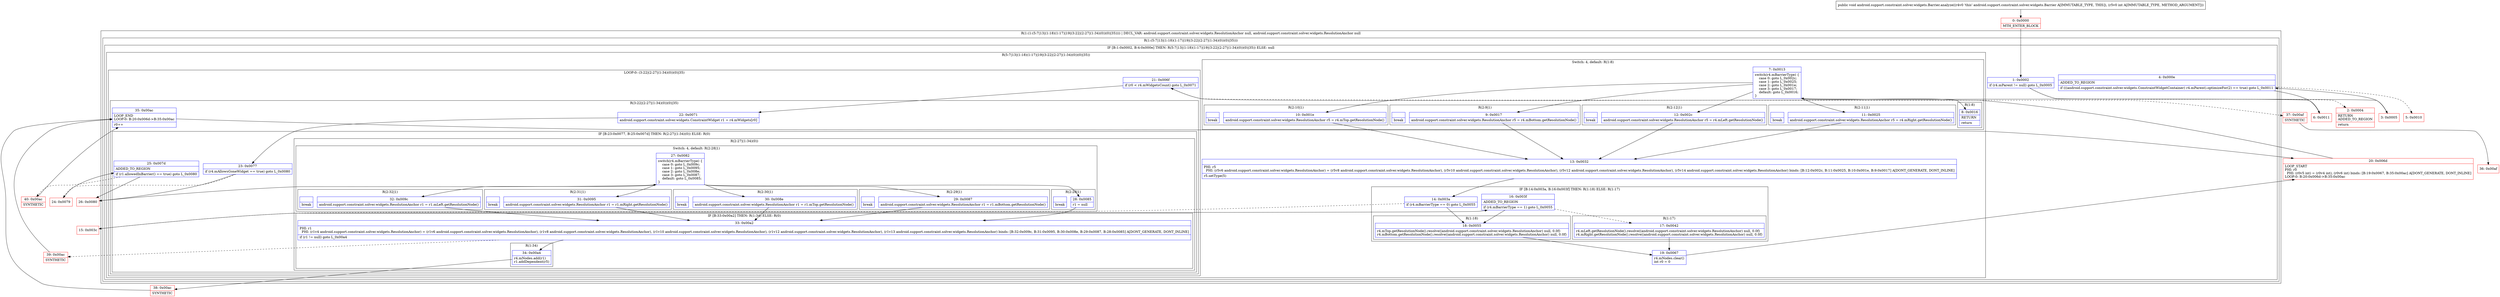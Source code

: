 digraph "CFG forandroid.support.constraint.solver.widgets.Barrier.analyze(I)V" {
subgraph cluster_Region_1975602697 {
label = "R(1:(1:(5:7|13|(1:18)(1:17)|19|(3:22|(2:27|(1:34)(0))(0)|35)))) | DECL_VAR: android.support.constraint.solver.widgets.ResolutionAnchor null, android.support.constraint.solver.widgets.ResolutionAnchor null\l";
node [shape=record,color=blue];
subgraph cluster_Region_1895925008 {
label = "R(1:(5:7|13|(1:18)(1:17)|19|(3:22|(2:27|(1:34)(0))(0)|35)))";
node [shape=record,color=blue];
subgraph cluster_IfRegion_674295440 {
label = "IF [B:1:0x0002, B:4:0x000e] THEN: R(5:7|13|(1:18)(1:17)|19|(3:22|(2:27|(1:34)(0))(0)|35)) ELSE: null";
node [shape=record,color=blue];
Node_1 [shape=record,label="{1\:\ 0x0002|if (r4.mParent != null) goto L_0x0005\l}"];
Node_4 [shape=record,label="{4\:\ 0x000e|ADDED_TO_REGION\l|if (((android.support.constraint.solver.widgets.ConstraintWidgetContainer) r4.mParent).optimizeFor(2) == true) goto L_0x0011\l}"];
subgraph cluster_Region_1341726230 {
label = "R(5:7|13|(1:18)(1:17)|19|(3:22|(2:27|(1:34)(0))(0)|35))";
node [shape=record,color=blue];
subgraph cluster_SwitchRegion_1322387507 {
label = "Switch: 4, default: R(1:8)";
node [shape=record,color=blue];
Node_7 [shape=record,label="{7\:\ 0x0013|switch(r4.mBarrierType) \{\l    case 0: goto L_0x002c;\l    case 1: goto L_0x0025;\l    case 2: goto L_0x001e;\l    case 3: goto L_0x0017;\l    default: goto L_0x0016;\l\}\l}"];
subgraph cluster_Region_1200953392 {
label = "R(2:12|1)";
node [shape=record,color=blue];
Node_12 [shape=record,label="{12\:\ 0x002c|android.support.constraint.solver.widgets.ResolutionAnchor r5 = r4.mLeft.getResolutionNode()\l}"];
Node_InsnContainer_832349926 [shape=record,label="{|break\l}"];
}
subgraph cluster_Region_464277013 {
label = "R(2:11|1)";
node [shape=record,color=blue];
Node_11 [shape=record,label="{11\:\ 0x0025|android.support.constraint.solver.widgets.ResolutionAnchor r5 = r4.mRight.getResolutionNode()\l}"];
Node_InsnContainer_1288211648 [shape=record,label="{|break\l}"];
}
subgraph cluster_Region_414659845 {
label = "R(2:10|1)";
node [shape=record,color=blue];
Node_10 [shape=record,label="{10\:\ 0x001e|android.support.constraint.solver.widgets.ResolutionAnchor r5 = r4.mTop.getResolutionNode()\l}"];
Node_InsnContainer_1663283111 [shape=record,label="{|break\l}"];
}
subgraph cluster_Region_549639846 {
label = "R(2:9|1)";
node [shape=record,color=blue];
Node_9 [shape=record,label="{9\:\ 0x0017|android.support.constraint.solver.widgets.ResolutionAnchor r5 = r4.mBottom.getResolutionNode()\l}"];
Node_InsnContainer_1039052896 [shape=record,label="{|break\l}"];
}
subgraph cluster_Region_1771149997 {
label = "R(1:8)";
node [shape=record,color=blue];
Node_8 [shape=record,label="{8\:\ 0x0016|RETURN\l|return\l}"];
}
}
Node_13 [shape=record,label="{13\:\ 0x0032|PHI: r5 \l  PHI: (r5v6 android.support.constraint.solver.widgets.ResolutionAnchor) = (r5v8 android.support.constraint.solver.widgets.ResolutionAnchor), (r5v10 android.support.constraint.solver.widgets.ResolutionAnchor), (r5v12 android.support.constraint.solver.widgets.ResolutionAnchor), (r5v14 android.support.constraint.solver.widgets.ResolutionAnchor) binds: [B:12:0x002c, B:11:0x0025, B:10:0x001e, B:9:0x0017] A[DONT_GENERATE, DONT_INLINE]\l|r5.setType(5)\l}"];
subgraph cluster_IfRegion_1631040979 {
label = "IF [B:14:0x003a, B:16:0x003f] THEN: R(1:18) ELSE: R(1:17)";
node [shape=record,color=blue];
Node_14 [shape=record,label="{14\:\ 0x003a|if (r4.mBarrierType == 0) goto L_0x0055\l}"];
Node_16 [shape=record,label="{16\:\ 0x003f|ADDED_TO_REGION\l|if (r4.mBarrierType == 1) goto L_0x0055\l}"];
subgraph cluster_Region_530018501 {
label = "R(1:18)";
node [shape=record,color=blue];
Node_18 [shape=record,label="{18\:\ 0x0055|r4.mTop.getResolutionNode().resolve((android.support.constraint.solver.widgets.ResolutionAnchor) null, 0.0f)\lr4.mBottom.getResolutionNode().resolve((android.support.constraint.solver.widgets.ResolutionAnchor) null, 0.0f)\l}"];
}
subgraph cluster_Region_1462943463 {
label = "R(1:17)";
node [shape=record,color=blue];
Node_17 [shape=record,label="{17\:\ 0x0042|r4.mLeft.getResolutionNode().resolve((android.support.constraint.solver.widgets.ResolutionAnchor) null, 0.0f)\lr4.mRight.getResolutionNode().resolve((android.support.constraint.solver.widgets.ResolutionAnchor) null, 0.0f)\l}"];
}
}
Node_19 [shape=record,label="{19\:\ 0x0067|r4.mNodes.clear()\lint r0 = 0\l}"];
subgraph cluster_LoopRegion_920399130 {
label = "LOOP:0: (3:22|(2:27|(1:34)(0))(0)|35)";
node [shape=record,color=blue];
Node_21 [shape=record,label="{21\:\ 0x006f|if (r0 \< r4.mWidgetsCount) goto L_0x0071\l}"];
subgraph cluster_Region_400701913 {
label = "R(3:22|(2:27|(1:34)(0))(0)|35)";
node [shape=record,color=blue];
Node_22 [shape=record,label="{22\:\ 0x0071|android.support.constraint.solver.widgets.ConstraintWidget r1 = r4.mWidgets[r0]\l}"];
subgraph cluster_IfRegion_564378213 {
label = "IF [B:23:0x0077, B:25:0x007d] THEN: R(2:27|(1:34)(0)) ELSE: R(0)";
node [shape=record,color=blue];
Node_23 [shape=record,label="{23\:\ 0x0077|if (r4.mAllowsGoneWidget == true) goto L_0x0080\l}"];
Node_25 [shape=record,label="{25\:\ 0x007d|ADDED_TO_REGION\l|if (r1.allowedInBarrier() == true) goto L_0x0080\l}"];
subgraph cluster_Region_848495198 {
label = "R(2:27|(1:34)(0))";
node [shape=record,color=blue];
subgraph cluster_SwitchRegion_1859559666 {
label = "Switch: 4, default: R(2:28|1)";
node [shape=record,color=blue];
Node_27 [shape=record,label="{27\:\ 0x0082|switch(r4.mBarrierType) \{\l    case 0: goto L_0x009c;\l    case 1: goto L_0x0095;\l    case 2: goto L_0x008e;\l    case 3: goto L_0x0087;\l    default: goto L_0x0085;\l\}\l}"];
subgraph cluster_Region_640485865 {
label = "R(2:32|1)";
node [shape=record,color=blue];
Node_32 [shape=record,label="{32\:\ 0x009c|android.support.constraint.solver.widgets.ResolutionAnchor r1 = r1.mLeft.getResolutionNode()\l}"];
Node_InsnContainer_1256449205 [shape=record,label="{|break\l}"];
}
subgraph cluster_Region_1909343435 {
label = "R(2:31|1)";
node [shape=record,color=blue];
Node_31 [shape=record,label="{31\:\ 0x0095|android.support.constraint.solver.widgets.ResolutionAnchor r1 = r1.mRight.getResolutionNode()\l}"];
Node_InsnContainer_149204616 [shape=record,label="{|break\l}"];
}
subgraph cluster_Region_2003081178 {
label = "R(2:30|1)";
node [shape=record,color=blue];
Node_30 [shape=record,label="{30\:\ 0x008e|android.support.constraint.solver.widgets.ResolutionAnchor r1 = r1.mTop.getResolutionNode()\l}"];
Node_InsnContainer_575654968 [shape=record,label="{|break\l}"];
}
subgraph cluster_Region_1269328833 {
label = "R(2:29|1)";
node [shape=record,color=blue];
Node_29 [shape=record,label="{29\:\ 0x0087|android.support.constraint.solver.widgets.ResolutionAnchor r1 = r1.mBottom.getResolutionNode()\l}"];
Node_InsnContainer_2034579891 [shape=record,label="{|break\l}"];
}
subgraph cluster_Region_92553500 {
label = "R(2:28|1)";
node [shape=record,color=blue];
Node_28 [shape=record,label="{28\:\ 0x0085|r1 = null\l}"];
Node_InsnContainer_752270434 [shape=record,label="{|break\l}"];
}
}
subgraph cluster_IfRegion_32229278 {
label = "IF [B:33:0x00a2] THEN: R(1:34) ELSE: R(0)";
node [shape=record,color=blue];
Node_33 [shape=record,label="{33\:\ 0x00a2|PHI: r1 \l  PHI: (r1v4 android.support.constraint.solver.widgets.ResolutionAnchor) = (r1v6 android.support.constraint.solver.widgets.ResolutionAnchor), (r1v8 android.support.constraint.solver.widgets.ResolutionAnchor), (r1v10 android.support.constraint.solver.widgets.ResolutionAnchor), (r1v12 android.support.constraint.solver.widgets.ResolutionAnchor), (r1v13 android.support.constraint.solver.widgets.ResolutionAnchor) binds: [B:32:0x009c, B:31:0x0095, B:30:0x008e, B:29:0x0087, B:28:0x0085] A[DONT_GENERATE, DONT_INLINE]\l|if (r1 != null) goto L_0x00a4\l}"];
subgraph cluster_Region_1561982359 {
label = "R(1:34)";
node [shape=record,color=blue];
Node_34 [shape=record,label="{34\:\ 0x00a4|r4.mNodes.add(r1)\lr1.addDependent(r5)\l}"];
}
subgraph cluster_Region_230807334 {
label = "R(0)";
node [shape=record,color=blue];
}
}
}
subgraph cluster_Region_342708048 {
label = "R(0)";
node [shape=record,color=blue];
}
}
Node_35 [shape=record,label="{35\:\ 0x00ac|LOOP_END\lLOOP:0: B:20:0x006d\-\>B:35:0x00ac\l|r0++\l}"];
}
}
}
}
}
}
Node_0 [shape=record,color=red,label="{0\:\ 0x0000|MTH_ENTER_BLOCK\l}"];
Node_2 [shape=record,color=red,label="{2\:\ 0x0004|RETURN\lADDED_TO_REGION\l|return\l}"];
Node_3 [shape=record,color=red,label="{3\:\ 0x0005}"];
Node_5 [shape=record,color=red,label="{5\:\ 0x0010}"];
Node_6 [shape=record,color=red,label="{6\:\ 0x0011}"];
Node_15 [shape=record,color=red,label="{15\:\ 0x003c}"];
Node_20 [shape=record,color=red,label="{20\:\ 0x006d|LOOP_START\lPHI: r0 \l  PHI: (r0v5 int) = (r0v4 int), (r0v6 int) binds: [B:19:0x0067, B:35:0x00ac] A[DONT_GENERATE, DONT_INLINE]\lLOOP:0: B:20:0x006d\-\>B:35:0x00ac\l}"];
Node_24 [shape=record,color=red,label="{24\:\ 0x0079}"];
Node_26 [shape=record,color=red,label="{26\:\ 0x0080}"];
Node_36 [shape=record,color=red,label="{36\:\ 0x00af}"];
Node_37 [shape=record,color=red,label="{37\:\ 0x00af|SYNTHETIC\l}"];
Node_38 [shape=record,color=red,label="{38\:\ 0x00ac|SYNTHETIC\l}"];
Node_39 [shape=record,color=red,label="{39\:\ 0x00ac|SYNTHETIC\l}"];
Node_40 [shape=record,color=red,label="{40\:\ 0x00ac|SYNTHETIC\l}"];
MethodNode[shape=record,label="{public void android.support.constraint.solver.widgets.Barrier.analyze((r4v0 'this' android.support.constraint.solver.widgets.Barrier A[IMMUTABLE_TYPE, THIS]), (r5v0 int A[IMMUTABLE_TYPE, METHOD_ARGUMENT])) }"];
MethodNode -> Node_0;
Node_1 -> Node_2[style=dashed];
Node_1 -> Node_3;
Node_4 -> Node_5[style=dashed];
Node_4 -> Node_6;
Node_7 -> Node_8;
Node_7 -> Node_9;
Node_7 -> Node_10;
Node_7 -> Node_11;
Node_7 -> Node_12;
Node_12 -> Node_13;
Node_11 -> Node_13;
Node_10 -> Node_13;
Node_9 -> Node_13;
Node_13 -> Node_14;
Node_14 -> Node_15[style=dashed];
Node_14 -> Node_18;
Node_16 -> Node_17[style=dashed];
Node_16 -> Node_18;
Node_18 -> Node_19;
Node_17 -> Node_19;
Node_19 -> Node_20;
Node_21 -> Node_22;
Node_21 -> Node_37[style=dashed];
Node_22 -> Node_23;
Node_23 -> Node_24[style=dashed];
Node_23 -> Node_26;
Node_25 -> Node_26;
Node_25 -> Node_40[style=dashed];
Node_27 -> Node_28;
Node_27 -> Node_29;
Node_27 -> Node_30;
Node_27 -> Node_31;
Node_27 -> Node_32;
Node_32 -> Node_33;
Node_31 -> Node_33;
Node_30 -> Node_33;
Node_29 -> Node_33;
Node_28 -> Node_33;
Node_33 -> Node_34;
Node_33 -> Node_39[style=dashed];
Node_34 -> Node_38;
Node_35 -> Node_20;
Node_0 -> Node_1;
Node_3 -> Node_4;
Node_6 -> Node_7;
Node_15 -> Node_16;
Node_20 -> Node_21;
Node_24 -> Node_25;
Node_26 -> Node_27;
Node_37 -> Node_36;
Node_38 -> Node_35;
Node_39 -> Node_35;
Node_40 -> Node_35;
}

